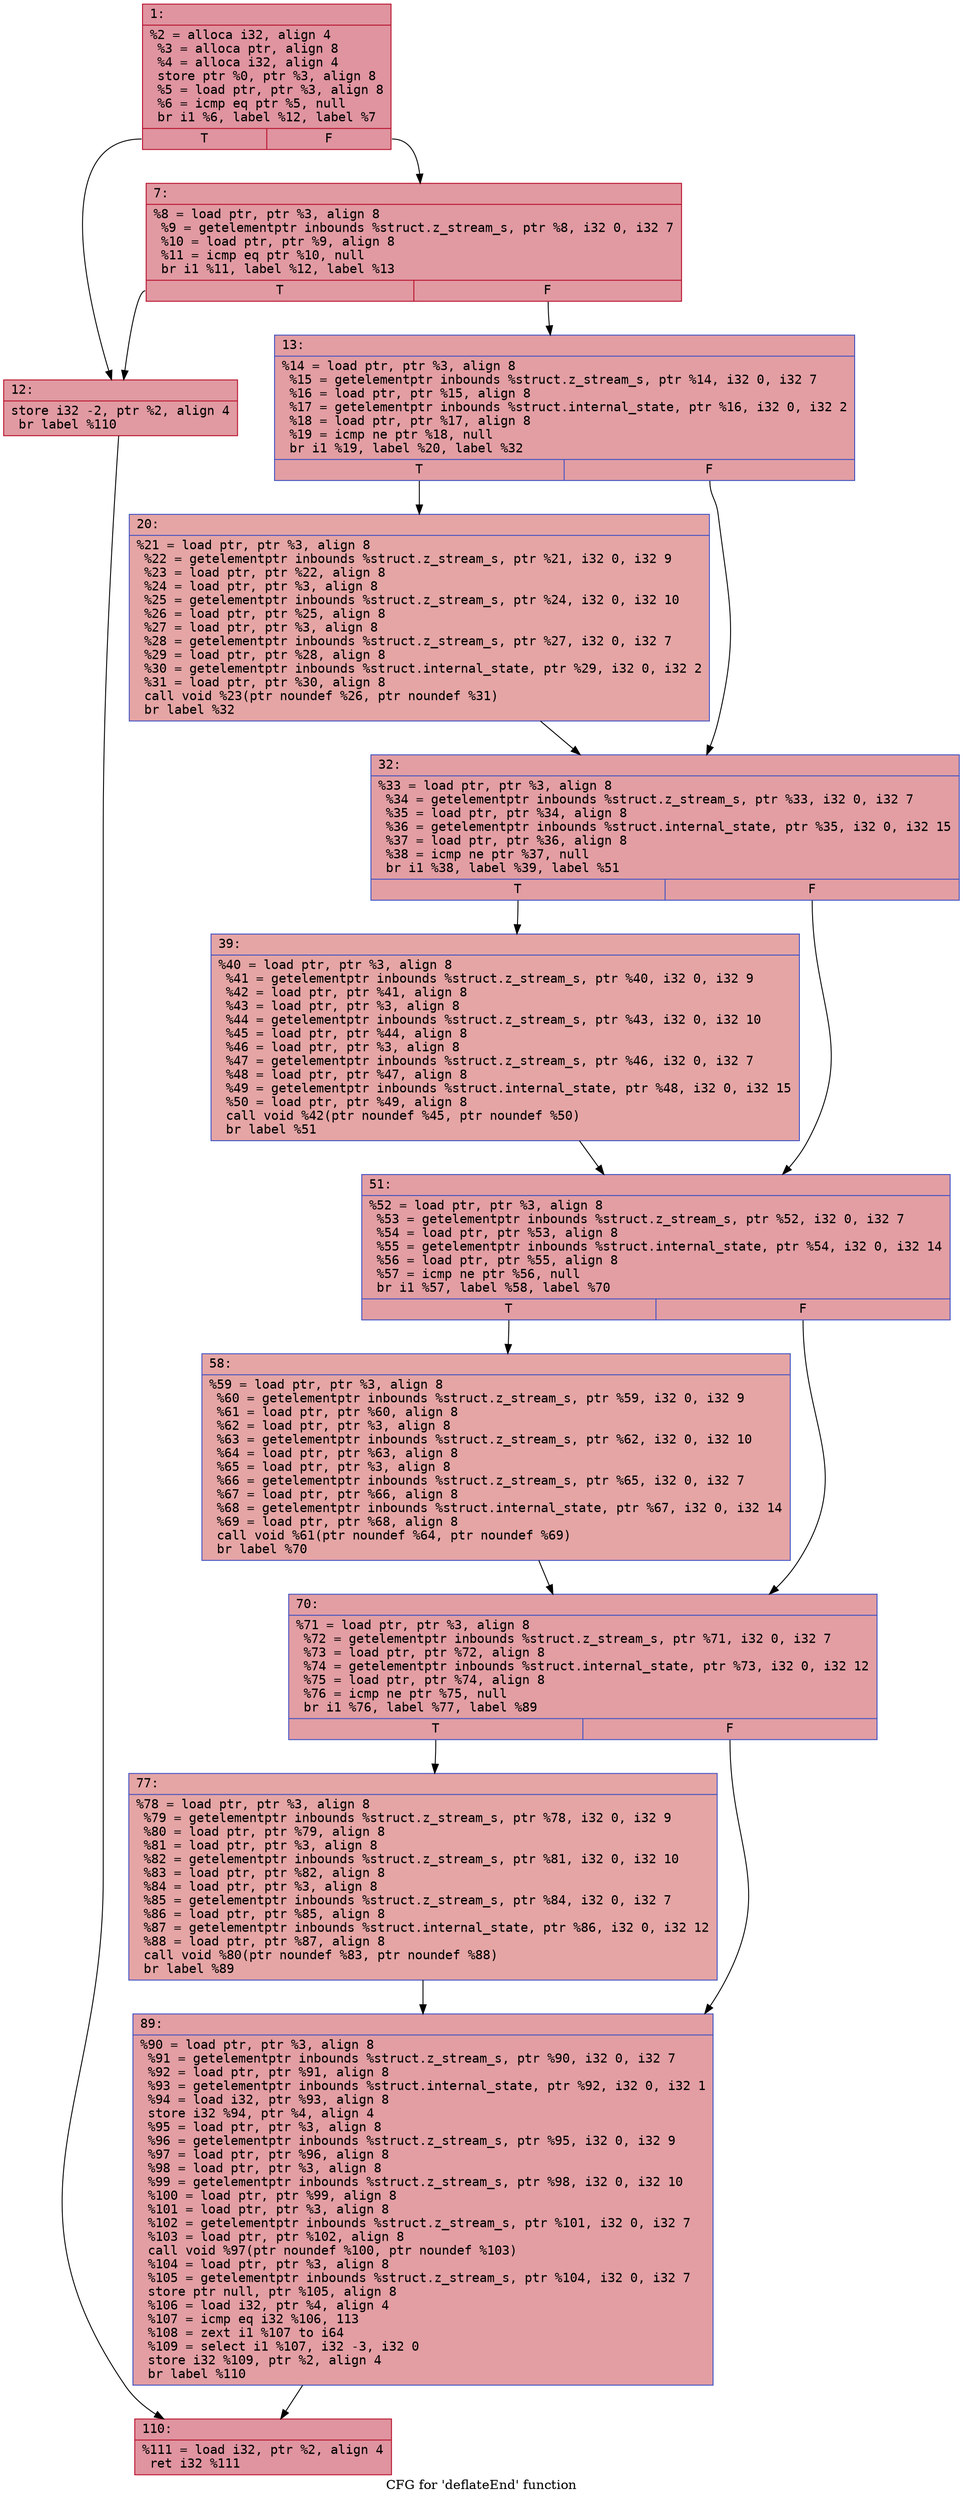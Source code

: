digraph "CFG for 'deflateEnd' function" {
	label="CFG for 'deflateEnd' function";

	Node0x600000adecb0 [shape=record,color="#b70d28ff", style=filled, fillcolor="#b70d2870" fontname="Courier",label="{1:\l|  %2 = alloca i32, align 4\l  %3 = alloca ptr, align 8\l  %4 = alloca i32, align 4\l  store ptr %0, ptr %3, align 8\l  %5 = load ptr, ptr %3, align 8\l  %6 = icmp eq ptr %5, null\l  br i1 %6, label %12, label %7\l|{<s0>T|<s1>F}}"];
	Node0x600000adecb0:s0 -> Node0x600000aded50[tooltip="1 -> 12\nProbability 37.50%" ];
	Node0x600000adecb0:s1 -> Node0x600000aded00[tooltip="1 -> 7\nProbability 62.50%" ];
	Node0x600000aded00 [shape=record,color="#b70d28ff", style=filled, fillcolor="#bb1b2c70" fontname="Courier",label="{7:\l|  %8 = load ptr, ptr %3, align 8\l  %9 = getelementptr inbounds %struct.z_stream_s, ptr %8, i32 0, i32 7\l  %10 = load ptr, ptr %9, align 8\l  %11 = icmp eq ptr %10, null\l  br i1 %11, label %12, label %13\l|{<s0>T|<s1>F}}"];
	Node0x600000aded00:s0 -> Node0x600000aded50[tooltip="7 -> 12\nProbability 37.50%" ];
	Node0x600000aded00:s1 -> Node0x600000adeda0[tooltip="7 -> 13\nProbability 62.50%" ];
	Node0x600000aded50 [shape=record,color="#b70d28ff", style=filled, fillcolor="#bb1b2c70" fontname="Courier",label="{12:\l|  store i32 -2, ptr %2, align 4\l  br label %110\l}"];
	Node0x600000aded50 -> Node0x600000adf070[tooltip="12 -> 110\nProbability 100.00%" ];
	Node0x600000adeda0 [shape=record,color="#3d50c3ff", style=filled, fillcolor="#be242e70" fontname="Courier",label="{13:\l|  %14 = load ptr, ptr %3, align 8\l  %15 = getelementptr inbounds %struct.z_stream_s, ptr %14, i32 0, i32 7\l  %16 = load ptr, ptr %15, align 8\l  %17 = getelementptr inbounds %struct.internal_state, ptr %16, i32 0, i32 2\l  %18 = load ptr, ptr %17, align 8\l  %19 = icmp ne ptr %18, null\l  br i1 %19, label %20, label %32\l|{<s0>T|<s1>F}}"];
	Node0x600000adeda0:s0 -> Node0x600000adedf0[tooltip="13 -> 20\nProbability 62.50%" ];
	Node0x600000adeda0:s1 -> Node0x600000adee40[tooltip="13 -> 32\nProbability 37.50%" ];
	Node0x600000adedf0 [shape=record,color="#3d50c3ff", style=filled, fillcolor="#c5333470" fontname="Courier",label="{20:\l|  %21 = load ptr, ptr %3, align 8\l  %22 = getelementptr inbounds %struct.z_stream_s, ptr %21, i32 0, i32 9\l  %23 = load ptr, ptr %22, align 8\l  %24 = load ptr, ptr %3, align 8\l  %25 = getelementptr inbounds %struct.z_stream_s, ptr %24, i32 0, i32 10\l  %26 = load ptr, ptr %25, align 8\l  %27 = load ptr, ptr %3, align 8\l  %28 = getelementptr inbounds %struct.z_stream_s, ptr %27, i32 0, i32 7\l  %29 = load ptr, ptr %28, align 8\l  %30 = getelementptr inbounds %struct.internal_state, ptr %29, i32 0, i32 2\l  %31 = load ptr, ptr %30, align 8\l  call void %23(ptr noundef %26, ptr noundef %31)\l  br label %32\l}"];
	Node0x600000adedf0 -> Node0x600000adee40[tooltip="20 -> 32\nProbability 100.00%" ];
	Node0x600000adee40 [shape=record,color="#3d50c3ff", style=filled, fillcolor="#be242e70" fontname="Courier",label="{32:\l|  %33 = load ptr, ptr %3, align 8\l  %34 = getelementptr inbounds %struct.z_stream_s, ptr %33, i32 0, i32 7\l  %35 = load ptr, ptr %34, align 8\l  %36 = getelementptr inbounds %struct.internal_state, ptr %35, i32 0, i32 15\l  %37 = load ptr, ptr %36, align 8\l  %38 = icmp ne ptr %37, null\l  br i1 %38, label %39, label %51\l|{<s0>T|<s1>F}}"];
	Node0x600000adee40:s0 -> Node0x600000adee90[tooltip="32 -> 39\nProbability 62.50%" ];
	Node0x600000adee40:s1 -> Node0x600000adeee0[tooltip="32 -> 51\nProbability 37.50%" ];
	Node0x600000adee90 [shape=record,color="#3d50c3ff", style=filled, fillcolor="#c5333470" fontname="Courier",label="{39:\l|  %40 = load ptr, ptr %3, align 8\l  %41 = getelementptr inbounds %struct.z_stream_s, ptr %40, i32 0, i32 9\l  %42 = load ptr, ptr %41, align 8\l  %43 = load ptr, ptr %3, align 8\l  %44 = getelementptr inbounds %struct.z_stream_s, ptr %43, i32 0, i32 10\l  %45 = load ptr, ptr %44, align 8\l  %46 = load ptr, ptr %3, align 8\l  %47 = getelementptr inbounds %struct.z_stream_s, ptr %46, i32 0, i32 7\l  %48 = load ptr, ptr %47, align 8\l  %49 = getelementptr inbounds %struct.internal_state, ptr %48, i32 0, i32 15\l  %50 = load ptr, ptr %49, align 8\l  call void %42(ptr noundef %45, ptr noundef %50)\l  br label %51\l}"];
	Node0x600000adee90 -> Node0x600000adeee0[tooltip="39 -> 51\nProbability 100.00%" ];
	Node0x600000adeee0 [shape=record,color="#3d50c3ff", style=filled, fillcolor="#be242e70" fontname="Courier",label="{51:\l|  %52 = load ptr, ptr %3, align 8\l  %53 = getelementptr inbounds %struct.z_stream_s, ptr %52, i32 0, i32 7\l  %54 = load ptr, ptr %53, align 8\l  %55 = getelementptr inbounds %struct.internal_state, ptr %54, i32 0, i32 14\l  %56 = load ptr, ptr %55, align 8\l  %57 = icmp ne ptr %56, null\l  br i1 %57, label %58, label %70\l|{<s0>T|<s1>F}}"];
	Node0x600000adeee0:s0 -> Node0x600000adef30[tooltip="51 -> 58\nProbability 62.50%" ];
	Node0x600000adeee0:s1 -> Node0x600000adef80[tooltip="51 -> 70\nProbability 37.50%" ];
	Node0x600000adef30 [shape=record,color="#3d50c3ff", style=filled, fillcolor="#c5333470" fontname="Courier",label="{58:\l|  %59 = load ptr, ptr %3, align 8\l  %60 = getelementptr inbounds %struct.z_stream_s, ptr %59, i32 0, i32 9\l  %61 = load ptr, ptr %60, align 8\l  %62 = load ptr, ptr %3, align 8\l  %63 = getelementptr inbounds %struct.z_stream_s, ptr %62, i32 0, i32 10\l  %64 = load ptr, ptr %63, align 8\l  %65 = load ptr, ptr %3, align 8\l  %66 = getelementptr inbounds %struct.z_stream_s, ptr %65, i32 0, i32 7\l  %67 = load ptr, ptr %66, align 8\l  %68 = getelementptr inbounds %struct.internal_state, ptr %67, i32 0, i32 14\l  %69 = load ptr, ptr %68, align 8\l  call void %61(ptr noundef %64, ptr noundef %69)\l  br label %70\l}"];
	Node0x600000adef30 -> Node0x600000adef80[tooltip="58 -> 70\nProbability 100.00%" ];
	Node0x600000adef80 [shape=record,color="#3d50c3ff", style=filled, fillcolor="#be242e70" fontname="Courier",label="{70:\l|  %71 = load ptr, ptr %3, align 8\l  %72 = getelementptr inbounds %struct.z_stream_s, ptr %71, i32 0, i32 7\l  %73 = load ptr, ptr %72, align 8\l  %74 = getelementptr inbounds %struct.internal_state, ptr %73, i32 0, i32 12\l  %75 = load ptr, ptr %74, align 8\l  %76 = icmp ne ptr %75, null\l  br i1 %76, label %77, label %89\l|{<s0>T|<s1>F}}"];
	Node0x600000adef80:s0 -> Node0x600000adefd0[tooltip="70 -> 77\nProbability 62.50%" ];
	Node0x600000adef80:s1 -> Node0x600000adf020[tooltip="70 -> 89\nProbability 37.50%" ];
	Node0x600000adefd0 [shape=record,color="#3d50c3ff", style=filled, fillcolor="#c5333470" fontname="Courier",label="{77:\l|  %78 = load ptr, ptr %3, align 8\l  %79 = getelementptr inbounds %struct.z_stream_s, ptr %78, i32 0, i32 9\l  %80 = load ptr, ptr %79, align 8\l  %81 = load ptr, ptr %3, align 8\l  %82 = getelementptr inbounds %struct.z_stream_s, ptr %81, i32 0, i32 10\l  %83 = load ptr, ptr %82, align 8\l  %84 = load ptr, ptr %3, align 8\l  %85 = getelementptr inbounds %struct.z_stream_s, ptr %84, i32 0, i32 7\l  %86 = load ptr, ptr %85, align 8\l  %87 = getelementptr inbounds %struct.internal_state, ptr %86, i32 0, i32 12\l  %88 = load ptr, ptr %87, align 8\l  call void %80(ptr noundef %83, ptr noundef %88)\l  br label %89\l}"];
	Node0x600000adefd0 -> Node0x600000adf020[tooltip="77 -> 89\nProbability 100.00%" ];
	Node0x600000adf020 [shape=record,color="#3d50c3ff", style=filled, fillcolor="#be242e70" fontname="Courier",label="{89:\l|  %90 = load ptr, ptr %3, align 8\l  %91 = getelementptr inbounds %struct.z_stream_s, ptr %90, i32 0, i32 7\l  %92 = load ptr, ptr %91, align 8\l  %93 = getelementptr inbounds %struct.internal_state, ptr %92, i32 0, i32 1\l  %94 = load i32, ptr %93, align 8\l  store i32 %94, ptr %4, align 4\l  %95 = load ptr, ptr %3, align 8\l  %96 = getelementptr inbounds %struct.z_stream_s, ptr %95, i32 0, i32 9\l  %97 = load ptr, ptr %96, align 8\l  %98 = load ptr, ptr %3, align 8\l  %99 = getelementptr inbounds %struct.z_stream_s, ptr %98, i32 0, i32 10\l  %100 = load ptr, ptr %99, align 8\l  %101 = load ptr, ptr %3, align 8\l  %102 = getelementptr inbounds %struct.z_stream_s, ptr %101, i32 0, i32 7\l  %103 = load ptr, ptr %102, align 8\l  call void %97(ptr noundef %100, ptr noundef %103)\l  %104 = load ptr, ptr %3, align 8\l  %105 = getelementptr inbounds %struct.z_stream_s, ptr %104, i32 0, i32 7\l  store ptr null, ptr %105, align 8\l  %106 = load i32, ptr %4, align 4\l  %107 = icmp eq i32 %106, 113\l  %108 = zext i1 %107 to i64\l  %109 = select i1 %107, i32 -3, i32 0\l  store i32 %109, ptr %2, align 4\l  br label %110\l}"];
	Node0x600000adf020 -> Node0x600000adf070[tooltip="89 -> 110\nProbability 100.00%" ];
	Node0x600000adf070 [shape=record,color="#b70d28ff", style=filled, fillcolor="#b70d2870" fontname="Courier",label="{110:\l|  %111 = load i32, ptr %2, align 4\l  ret i32 %111\l}"];
}
